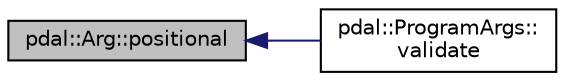digraph "pdal::Arg::positional"
{
  edge [fontname="Helvetica",fontsize="10",labelfontname="Helvetica",labelfontsize="10"];
  node [fontname="Helvetica",fontsize="10",shape=record];
  rankdir="LR";
  Node1 [label="pdal::Arg::positional",height=0.2,width=0.4,color="black", fillcolor="grey75", style="filled", fontcolor="black"];
  Node1 -> Node2 [dir="back",color="midnightblue",fontsize="10",style="solid",fontname="Helvetica"];
  Node2 [label="pdal::ProgramArgs::\lvalidate",height=0.2,width=0.4,color="black", fillcolor="white", style="filled",URL="$classpdal_1_1ProgramArgs.html#a1d7ac11badd0f42abd11c5c74a363e4e"];
}
